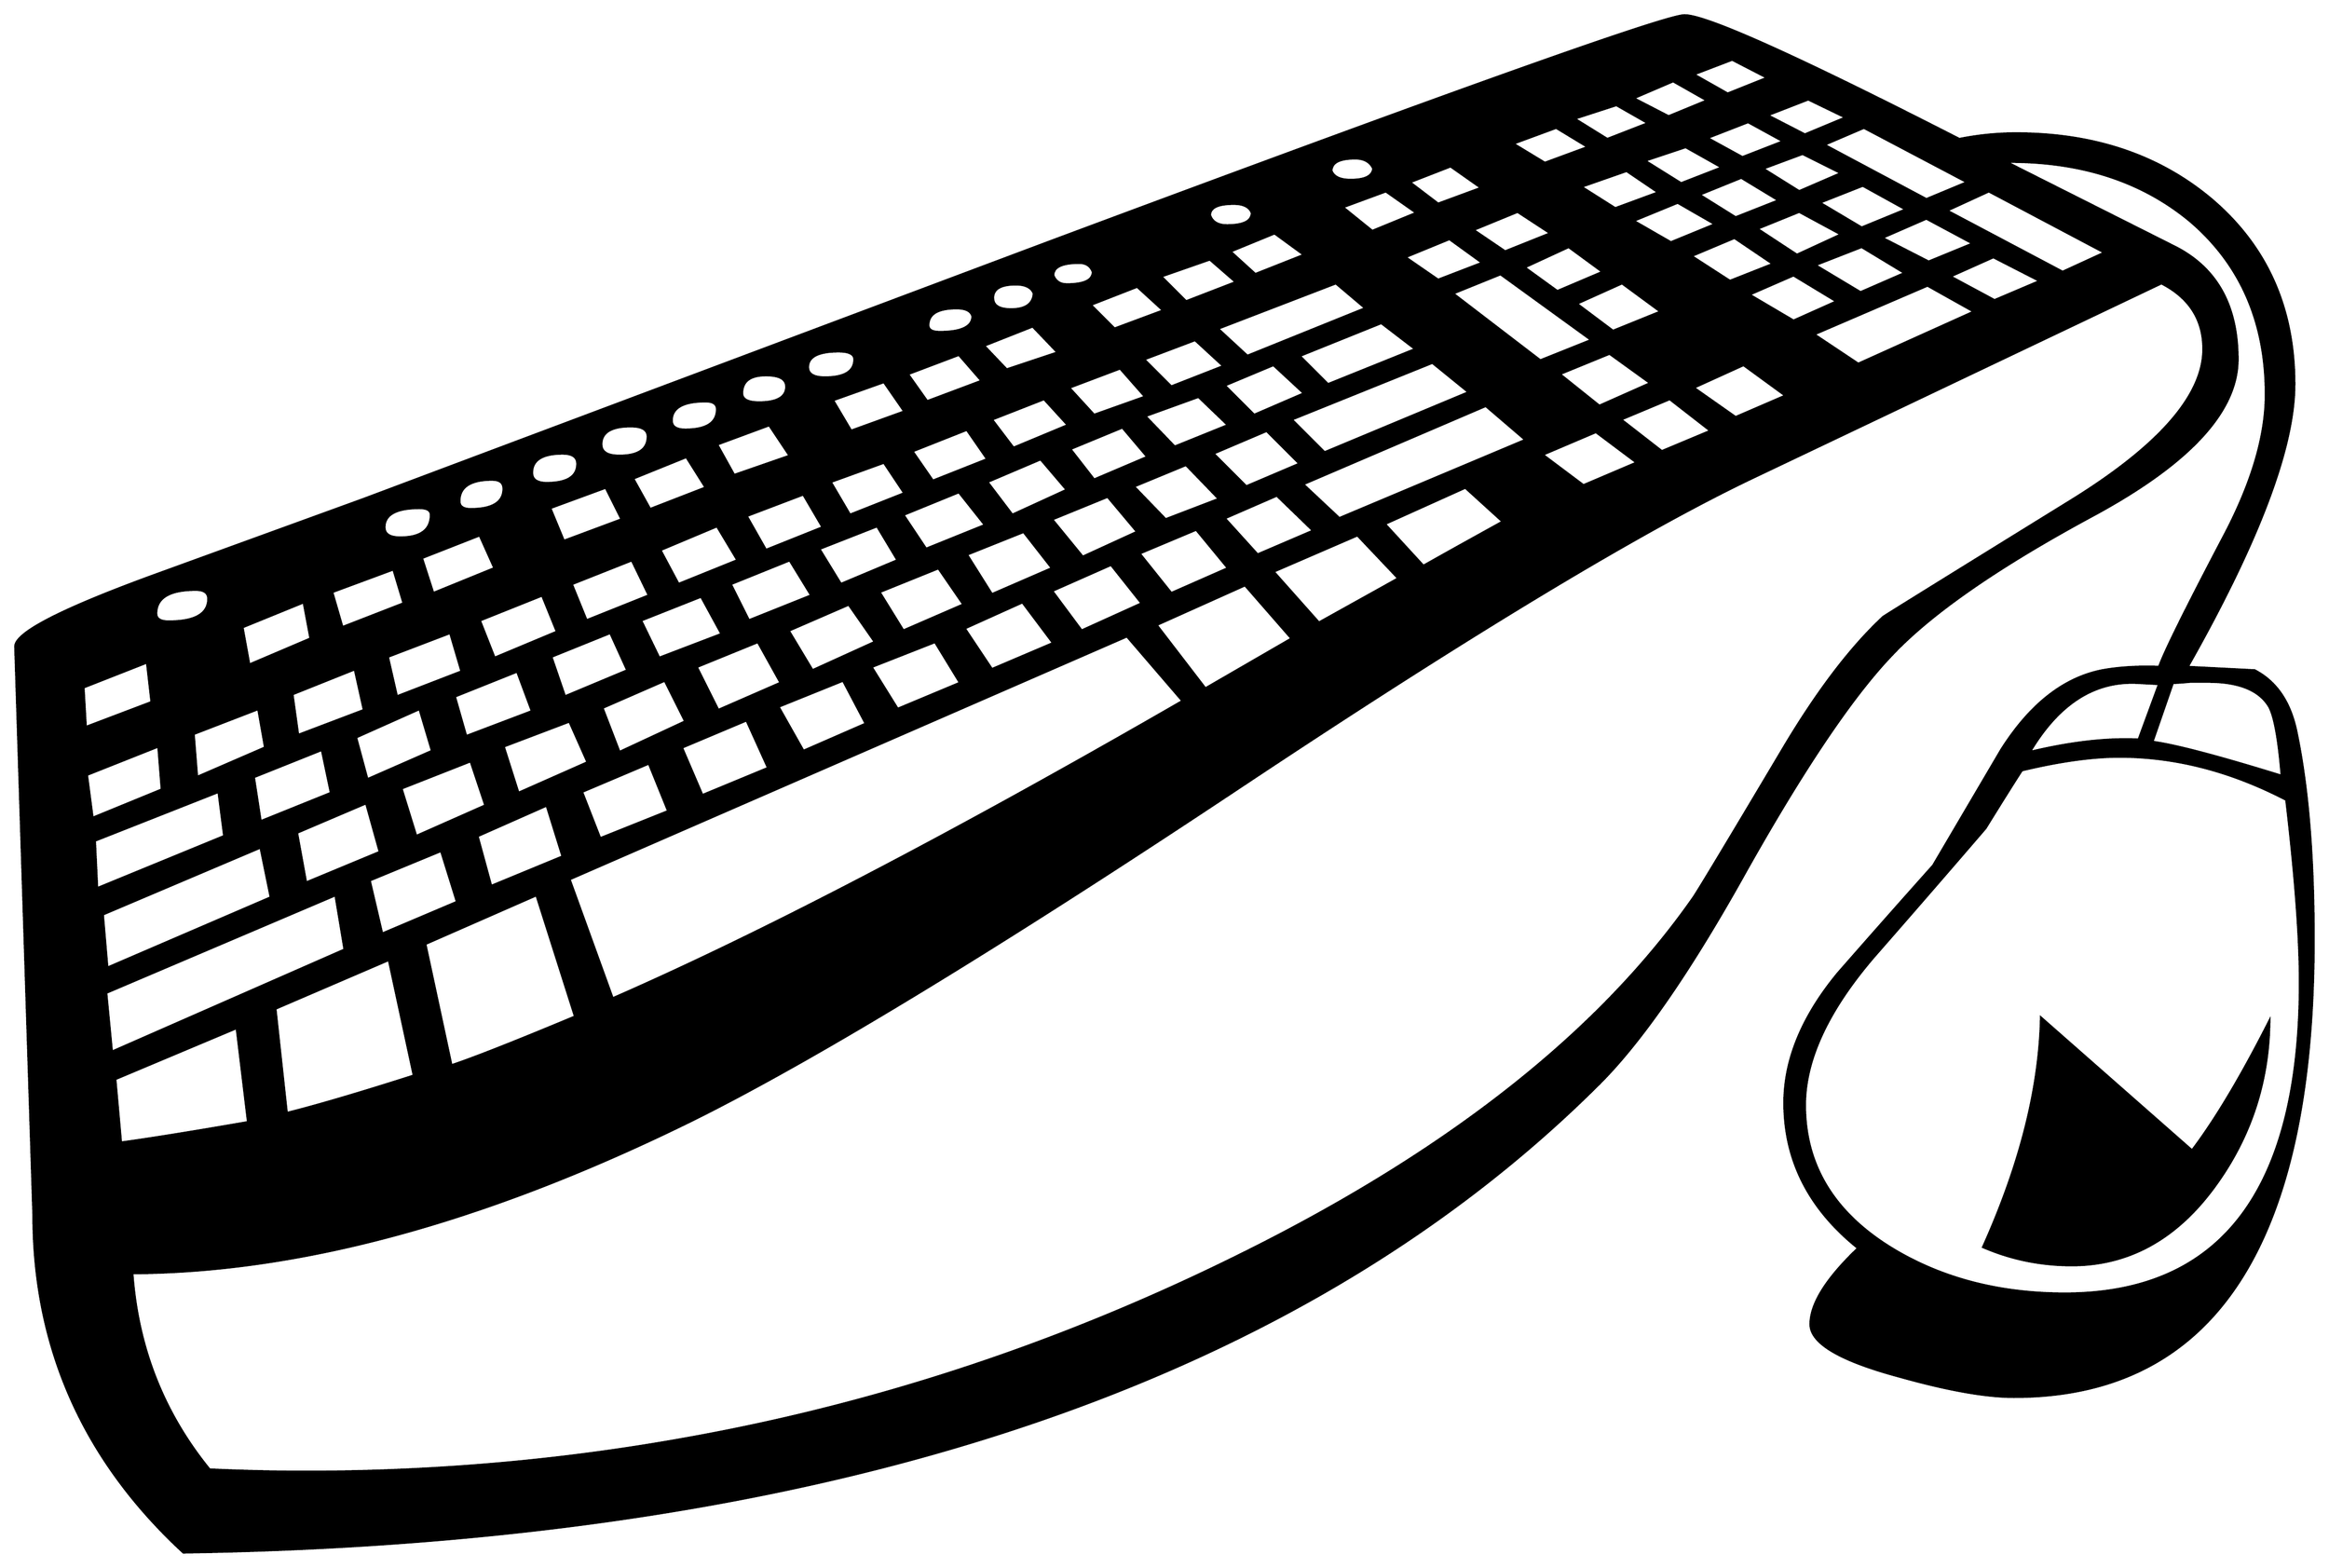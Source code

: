


\begin{tikzpicture}[y=0.80pt, x=0.80pt, yscale=-1.0, xscale=1.0, inner sep=0pt, outer sep=0pt]
\begin{scope}[shift={(100.0,1515.0)},nonzero rule]
  \path[draw=.,fill=.,line width=1.600pt] (2036.0,-254.0) ..
    controls (2036.0,14.667) and (1948.0,149.0) .. (1772.0,149.0)
    .. controls (1747.333,149.0) and (1713.667,143.0) ..
    (1671.0,131.0) .. controls (1619.0,117.0) and (1593.0,101.667)
    .. (1593.0,85.0) .. controls (1593.0,67.0) and (1607.0,44.667)
    .. (1635.0,18.0) .. controls (1591.667,-16.667) and
    (1570.0,-59.333) .. (1570.0,-110.0) .. controls
    (1570.0,-148.0) and (1585.667,-186.0) .. (1617.0,-224.0) ..
    controls (1645.0,-256.0) and (1673.0,-287.667) ..
    (1701.0,-319.0) .. controls (1721.0,-353.0) and
    (1741.0,-387.0) .. (1761.0,-421.0) .. controls
    (1786.333,-461.0) and (1816.0,-484.333) .. (1850.0,-491.0) ..
    controls (1864.667,-493.667) and (1881.333,-494.667) ..
    (1900.0,-494.0) .. controls (1904.667,-507.333) and
    (1924.0,-546.333) .. (1958.0,-611.0) .. controls
    (1982.0,-657.0) and (1994.0,-698.0) .. (1994.0,-734.0) ..
    controls (1994.0,-798.0) and (1971.667,-849.0) ..
    (1927.0,-887.0) .. controls (1884.333,-922.333) and
    (1830.333,-939.667) .. (1765.0,-939.0) -- (1914.0,-864.0) ..
    controls (1950.667,-845.333) and (1969.0,-812.333) ..
    (1969.0,-765.0) .. controls (1969.0,-719.0) and
    (1926.333,-673.0) .. (1841.0,-627.0) .. controls
    (1758.333,-582.333) and (1699.667,-541.667) .. (1665.0,-505.0) ..
    controls (1630.333,-469.0) and (1587.333,-405.333) ..
    (1536.0,-314.0) .. controls (1486.667,-225.333) and
    (1443.0,-162.333) .. (1405.0,-125.0) .. controls
    (1137.667,140.333) and (722.667,277.333) .. (160.0,286.0) ..
    controls (72.0,204.667) and (28.0,105.667) .. (28.0,-11.0) --
    (12.0,-512.0) .. controls (12.0,-524.0) and (52.0,-544.667) ..
    (132.0,-574.0) -- (319.0,-642.0) .. controls (519.667,-717.333)
    and (720.333,-792.667) .. (921.0,-868.0) .. controls
    (1278.333,-1001.333) and (1465.333,-1068.0) .. (1482.0,-1068.0) ..
    controls (1501.333,-1068.0) and (1582.0,-1031.667) ..
    (1724.0,-959.0) .. controls (1740.667,-962.333) and
    (1757.333,-964.0) .. (1774.0,-964.0) .. controls
    (1842.667,-964.0) and (1900.0,-944.667) .. (1946.0,-906.0) ..
    controls (1994.667,-864.667) and (2019.0,-810.333) ..
    (2019.0,-743.0) .. controls (2019.0,-687.667) and
    (1987.667,-604.667) .. (1925.0,-494.0) -- (1984.0,-491.0) ..
    controls (2003.333,-481.0) and (2015.667,-462.667) ..
    (2021.0,-436.0) .. controls (2031.0,-388.0) and
    (2036.0,-327.333) .. (2036.0,-254.0) -- cycle(1852.0,-859.0)
    -- (1750.0,-913.0) -- (1713.0,-896.0) -- (1815.0,-842.0) --
    (1852.0,-859.0) -- cycle(1731.0,-921.0) -- (1640.0,-969.0)
    -- (1605.0,-954.0) -- (1695.0,-906.0) -- (1731.0,-921.0) --
    cycle(1795.0,-834.0) -- (1754.0,-855.0) -- (1716.0,-838.0)
    -- (1755.0,-817.0) -- (1795.0,-834.0) --
    cycle(1624.0,-978.0) -- (1591.0,-994.0) -- (1555.0,-980.0)
    -- (1588.0,-963.0) -- (1624.0,-978.0) --
    cycle(1736.0,-867.0) -- (1695.0,-889.0) -- (1656.0,-872.0)
    -- (1697.0,-851.0) -- (1736.0,-867.0) --
    cycle(1677.0,-897.0) -- (1639.0,-918.0) -- (1601.0,-903.0)
    -- (1638.0,-881.0) -- (1677.0,-897.0) --
    cycle(1555.0,-1013.0) -- (1524.0,-1029.0) --
    (1490.0,-1016.0) -- (1520.0,-999.0) -- (1555.0,-1013.0) --
    cycle(1620.0,-929.0) -- (1586.0,-946.0) -- (1551.0,-933.0)
    -- (1583.0,-913.0) -- (1620.0,-929.0) --
    cycle(1569.0,-957.0) -- (1538.0,-974.0) -- (1502.0,-960.0)
    -- (1533.0,-943.0) -- (1569.0,-957.0) --
    cycle(1676.0,-841.0) -- (1638.0,-864.0) -- (1597.0,-848.0)
    -- (1637.0,-824.0) -- (1676.0,-841.0) --
    cycle(1502.0,-993.0) -- (1472.0,-1010.0) -- (1437.0,-995.0)
    -- (1468.0,-979.0) -- (1502.0,-993.0) --
    cycle(1737.0,-807.0) -- (1696.0,-830.0) -- (1596.0,-787.0)
    -- (1635.0,-761.0) -- (1737.0,-807.0) --
    cycle(1620.0,-875.0) -- (1583.0,-895.0) -- (1546.0,-880.0)
    -- (1581.0,-857.0) -- (1620.0,-875.0) --
    cycle(1565.0,-905.0) -- (1532.0,-925.0) -- (1495.0,-910.0)
    -- (1527.0,-890.0) -- (1565.0,-905.0) --
    cycle(1515.0,-934.0) -- (1483.0,-952.0) -- (1447.0,-940.0)
    -- (1479.0,-920.0) -- (1515.0,-934.0) --
    cycle(1616.0,-816.0) -- (1578.0,-839.0) -- (1539.0,-822.0)
    -- (1578.0,-799.0) -- (1616.0,-816.0) --
    cycle(1450.0,-973.0) -- (1422.0,-989.0) -- (1385.0,-977.0)
    -- (1414.0,-959.0) -- (1450.0,-973.0) --
    cycle(2008.0,-398.0) .. controls (2005.333,-430.0) and
    (2001.667,-450.333) .. (1997.0,-459.0) .. controls
    (1988.333,-473.667) and (1970.333,-481.0) .. (1943.0,-481.0) ..
    controls (1939.667,-481.0) and (1934.333,-481.0) ..
    (1927.0,-481.0) .. controls (1920.333,-480.333) and
    (1915.333,-480.0) .. (1912.0,-480.0) -- (1894.0,-428.0) ..
    controls (1914.0,-425.333) and (1952.0,-415.333) ..
    (2008.0,-398.0) -- cycle(1560.0,-849.0) -- (1526.0,-872.0)
    -- (1488.0,-856.0) -- (1522.0,-834.0) -- (1560.0,-849.0) --
    cycle(1509.0,-884.0) -- (1476.0,-903.0) -- (1437.0,-887.0)
    -- (1470.0,-868.0) -- (1509.0,-884.0) --
    cycle(1459.0,-912.0) -- (1431.0,-931.0) -- (1391.0,-917.0)
    -- (1421.0,-898.0) -- (1459.0,-912.0) --
    cycle(1397.0,-952.0) -- (1369.0,-969.0) -- (1331.0,-955.0)
    -- (1359.0,-938.0) -- (1397.0,-952.0) --
    cycle(1900.0,-479.0) -- (1881.0,-480.0) .. controls
    (1843.0,-482.0) and (1811.333,-461.667) .. (1786.0,-419.0) ..
    controls (1822.0,-427.667) and (1854.0,-431.333) ..
    (1882.0,-430.0) -- (1900.0,-479.0) -- cycle(1571.0,-733.0)
    -- (1534.0,-760.0) -- (1490.0,-740.0) -- (1527.0,-714.0) --
    (1571.0,-733.0) -- cycle(1461.0,-807.0) -- (1427.0,-832.0)
    -- (1387.0,-814.0) -- (1419.0,-790.0) -- (1461.0,-807.0) --
    cycle(1410.0,-842.0) -- (1380.0,-864.0) -- (1341.0,-846.0)
    -- (1370.0,-825.0) -- (1410.0,-842.0) --
    cycle(1364.0,-876.0) -- (1335.0,-895.0) -- (1296.0,-879.0)
    -- (1324.0,-860.0) -- (1364.0,-876.0) --
    cycle(1303.0,-916.0) -- (1276.0,-935.0) -- (1240.0,-921.0)
    -- (1265.0,-902.0) -- (1303.0,-916.0) --
    cycle(1505.0,-702.0) -- (1469.0,-730.0) -- (1426.0,-712.0)
    -- (1462.0,-684.0) -- (1505.0,-702.0) --
    cycle(1452.0,-744.0) -- (1416.0,-770.0) -- (1372.0,-752.0)
    -- (1407.0,-724.0) -- (1452.0,-744.0) --
    cycle(1400.0,-782.0) -- (1320.0,-840.0) -- (1278.0,-823.0)
    -- (1355.0,-764.0) -- (1400.0,-782.0) --
    cycle(1304.0,-850.0) -- (1275.0,-871.0) -- (1236.0,-855.0)
    -- (1265.0,-835.0) -- (1304.0,-850.0) --
    cycle(1208.0,-933.0) .. controls (1205.333,-939.0) and
    (1200.0,-942.0) .. (1192.0,-942.0) .. controls
    (1178.0,-942.0) and (1171.0,-938.333) .. (1171.0,-931.0) ..
    controls (1173.0,-925.667) and (1178.667,-923.0) ..
    (1188.0,-923.0) .. controls (1200.667,-923.0) and
    (1207.333,-926.333) .. (1208.0,-933.0) -- cycle(1246.0,-894.0)
    -- (1219.0,-913.0) -- (1181.0,-899.0) -- (1207.0,-878.0) --
    (1246.0,-894.0) -- cycle(1440.0,-674.0) -- (1404.0,-701.0)
    -- (1357.0,-681.0) -- (1393.0,-654.0) -- (1440.0,-674.0) --
    cycle(2024.0,-216.0) .. controls (2024.0,-255.333) and
    (2020.0,-309.0) .. (2012.0,-377.0) .. controls
    (1963.333,-402.333) and (1914.333,-415.0) .. (1865.0,-415.0) ..
    controls (1841.0,-415.0) and (1812.333,-411.0) ..
    (1779.0,-403.0) .. controls (1771.667,-391.667) and
    (1761.0,-374.667) .. (1747.0,-352.0) .. controls
    (1714.333,-314.0) and (1681.667,-276.333) .. (1649.0,-239.0) ..
    controls (1608.333,-191.667) and (1588.0,-148.0) ..
    (1588.0,-108.0) .. controls (1588.0,-54.667) and
    (1614.0,-12.333) .. (1666.0,19.0) .. controls (1709.333,45.0)
    and (1759.667,58.0) .. (1817.0,58.0) .. controls (1955.0,58.0)
    and (2024.0,-33.333) .. (2024.0,-216.0) --
    cycle(1101.0,-894.0) .. controls (1099.0,-899.333) and
    (1093.667,-902.0) .. (1085.0,-902.0) .. controls
    (1071.0,-902.0) and (1064.0,-898.667) .. (1064.0,-892.0) ..
    controls (1066.0,-886.0) and (1071.0,-883.0) ..
    (1079.0,-883.0) .. controls (1093.667,-883.0) and
    (1101.0,-886.667) .. (1101.0,-894.0) -- cycle(1147.0,-857.0)
    -- (1121.0,-876.0) -- (1082.0,-860.0) -- (1104.0,-840.0) --
    (1147.0,-857.0) -- cycle(1245.0,-774.0) -- (1215.0,-797.0)
    -- (1143.0,-768.0) -- (1168.0,-743.0) -- (1245.0,-774.0) --
    cycle(1292.0,-736.0) -- (1260.0,-762.0) -- (1136.0,-712.0)
    -- (1165.0,-683.0) -- (1292.0,-736.0) --
    cycle(1201.0,-810.0) -- (1175.0,-832.0) -- (1071.0,-792.0)
    -- (1097.0,-768.0) -- (1201.0,-810.0) --
    cycle(1342.0,-694.0) -- (1307.0,-724.0) -- (1146.0,-655.0)
    -- (1178.0,-625.0) -- (1342.0,-694.0) --
    cycle(1087.0,-833.0) -- (1064.0,-853.0) -- (1021.0,-838.0)
    -- (1043.0,-816.0) -- (1087.0,-833.0) --
    cycle(1322.0,-622.0) -- (1289.0,-652.0) -- (1218.0,-620.0)
    -- (1252.0,-583.0) .. controls (1267.333,-591.667) and
    (1290.667,-604.667) .. (1322.0,-622.0) -- cycle(1147.0,-735.0)
    -- (1120.0,-760.0) -- (1077.0,-742.0) -- (1103.0,-716.0) --
    (1147.0,-735.0) -- cycle(1076.0,-759.0) -- (1051.0,-782.0)
    -- (1006.0,-765.0) -- (1030.0,-741.0) -- (1076.0,-759.0) --
    cycle(1023.0,-808.0) -- (1000.0,-829.0) -- (959.0,-813.0) --
    (980.0,-792.0) -- (1023.0,-808.0) -- cycle(961.0,-842.0) ..
    controls (959.0,-847.333) and (955.0,-850.0) .. (949.0,-850.0)
    .. controls (933.667,-850.0) and (926.0,-846.333) ..
    (926.0,-839.0) .. controls (928.0,-833.667) and (932.0,-831.0)
    .. (938.0,-831.0) .. controls (953.333,-831.0) and
    (961.0,-834.667) .. (961.0,-842.0) -- cycle(1143.0,-673.0) --
    (1114.0,-702.0) -- (1067.0,-682.0) -- (1096.0,-653.0) --
    (1143.0,-673.0) -- cycle(1080.0,-707.0) -- (1054.0,-732.0)
    -- (1007.0,-715.0) -- (1033.0,-688.0) -- (1080.0,-707.0) --
    cycle(1230.0,-572.0) -- (1194.0,-610.0) -- (1120.0,-578.0)
    -- (1160.0,-533.0) -- (1230.0,-572.0) --
    cycle(1155.0,-614.0) -- (1123.0,-645.0) -- (1077.0,-625.0)
    -- (1106.0,-593.0) -- (1155.0,-614.0) -- cycle(909.0,-823.0)
    .. controls (907.0,-828.333) and (901.667,-831.0) ..
    (893.0,-831.0) .. controls (879.667,-831.0) and (873.0,-827.0)
    .. (873.0,-819.0) .. controls (873.0,-812.333) and
    (878.333,-809.0) .. (889.0,-809.0) .. controls (901.667,-809.0)
    and (908.333,-813.667) .. (909.0,-823.0) -- cycle(1007.0,-732.0)
    -- (985.0,-757.0) -- (940.0,-740.0) -- (962.0,-716.0) --
    (1007.0,-732.0) -- cycle(1072.0,-642.0) -- (1043.0,-672.0)
    -- (997.0,-653.0) -- (1025.0,-624.0) -- (1072.0,-642.0) --
    cycle(930.0,-771.0) -- (908.0,-794.0) -- (865.0,-777.0) --
    (885.0,-756.0) -- (930.0,-771.0) -- cycle(1009.0,-679.0) --
    (987.0,-705.0) -- (941.0,-686.0) -- (962.0,-659.0) --
    (1009.0,-679.0) -- cycle(855.0,-803.0) .. controls
    (853.667,-807.667) and (849.0,-810.0) .. (841.0,-810.0) ..
    controls (824.333,-810.0) and (816.0,-805.0) .. (816.0,-795.0)
    .. controls (816.0,-791.0) and (819.333,-789.0) ..
    (826.0,-789.0) .. controls (845.333,-789.0) and (855.0,-793.667)
    .. (855.0,-803.0) -- cycle(1080.0,-581.0) -- (1052.0,-615.0)
    -- (1002.0,-594.0) -- (1030.0,-559.0) -- (1080.0,-581.0) --
    cycle(939.0,-707.0) -- (918.0,-730.0) -- (872.0,-712.0) --
    (891.0,-687.0) -- (939.0,-707.0) -- cycle(1136.0,-519.0) --
    (1095.0,-566.0) -- (1017.0,-531.0) -- (1060.0,-475.0) --
    (1136.0,-519.0) -- cycle(1000.0,-613.0) -- (974.0,-644.0) --
    (925.0,-624.0) -- (952.0,-591.0) -- (1000.0,-613.0) --
    cycle(863.0,-746.0) -- (843.0,-769.0) -- (798.0,-752.0) --
    (815.0,-728.0) -- (863.0,-746.0) -- cycle(938.0,-650.0) --
    (915.0,-677.0) -- (868.0,-657.0) -- (890.0,-628.0) --
    (938.0,-650.0) -- cycle(1004.0,-550.0) -- (977.0,-584.0) --
    (925.0,-561.0) -- (951.0,-526.0) -- (1004.0,-550.0) --
    cycle(868.0,-677.0) -- (850.0,-703.0) -- (802.0,-684.0) --
    (820.0,-658.0) -- (868.0,-677.0) -- cycle(751.0,-765.0) ..
    controls (751.0,-769.667) and (746.333,-772.0) .. (737.0,-772.0)
    .. controls (719.0,-772.0) and (710.0,-767.333) ..
    (710.0,-758.0) .. controls (710.0,-752.0) and (715.0,-749.0)
    .. (725.0,-749.0) .. controls (742.333,-749.0) and
    (751.0,-754.333) .. (751.0,-765.0) -- cycle(795.0,-719.0) --
    (777.0,-745.0) -- (732.0,-729.0) -- (748.0,-702.0) --
    (795.0,-719.0) -- cycle(925.0,-581.0) -- (900.0,-613.0) --
    (850.0,-593.0) -- (872.0,-558.0) -- (925.0,-581.0) --
    cycle(866.0,-619.0) -- (843.0,-648.0) -- (794.0,-628.0) --
    (814.0,-598.0) -- (866.0,-619.0) -- cycle(795.0,-647.0) --
    (777.0,-674.0) -- (730.0,-657.0) -- (747.0,-628.0) --
    (795.0,-647.0) -- cycle(691.0,-741.0) .. controls
    (691.0,-747.667) and (685.0,-751.0) .. (673.0,-751.0) ..
    controls (659.0,-751.0) and (652.0,-745.667) .. (652.0,-735.0)
    .. controls (652.0,-729.667) and (657.0,-727.0) ..
    (667.0,-727.0) .. controls (683.0,-727.0) and (691.0,-731.667)
    .. (691.0,-741.0) -- cycle(926.0,-515.0) -- (899.0,-551.0)
    -- (848.0,-528.0) -- (872.0,-492.0) -- (926.0,-515.0) --
    cycle(847.0,-549.0) -- (825.0,-581.0) -- (773.0,-560.0) --
    (794.0,-526.0) -- (847.0,-549.0) -- cycle(694.0,-680.0) --
    (676.0,-707.0) -- (630.0,-690.0) -- (645.0,-663.0) --
    (694.0,-680.0) -- cycle(789.0,-588.0) -- (771.0,-618.0) --
    (720.0,-598.0) -- (739.0,-567.0) -- (789.0,-588.0) --
    cycle(1939.0,-774.0) .. controls (1939.0,-800.0) and
    (1926.667,-819.333) .. (1902.0,-832.0) -- (1545.0,-662.0) ..
    controls (1446.333,-615.333) and (1294.333,-523.667) ..
    (1089.0,-387.0) .. controls (878.333,-247.0) and
    (719.0,-150.0) .. (611.0,-96.0) .. controls (429.0,-6.0) and
    (263.667,39.333) .. (115.0,40.0) .. controls (119.667,105.333) and
    (142.333,163.0) .. (183.0,213.0) .. controls (213.667,214.333) and
    (241.667,215.0) .. (267.0,215.0) .. controls (381.0,215.0) and
    (492.0,205.333) .. (600.0,186.0) .. controls (769.333,156.0) and
    (932.667,102.0) .. (1090.0,24.0) .. controls (1273.333,-66.667)
    and (1406.667,-171.667) .. (1490.0,-291.0) .. controls
    (1495.333,-299.0) and (1521.0,-341.667) .. (1567.0,-419.0) ..
    controls (1597.667,-471.0) and (1627.667,-510.667) ..
    (1657.0,-538.0) .. controls (1657.667,-538.667) and
    (1713.0,-573.0) .. (1823.0,-641.0) .. controls
    (1900.333,-689.0) and (1939.0,-733.333) .. (1939.0,-774.0) --
    cycle(630.0,-721.0) .. controls (630.0,-725.667) and
    (626.667,-728.0) .. (620.0,-728.0) .. controls (600.0,-728.0)
    and (590.0,-722.333) .. (590.0,-711.0) .. controls
    (590.0,-705.667) and (594.0,-703.0) .. (602.0,-703.0) ..
    controls (620.667,-703.0) and (630.0,-709.0) .. (630.0,-721.0)
    -- cycle(723.0,-617.0) -- (706.0,-646.0) -- (656.0,-627.0)
    -- (673.0,-597.0) -- (723.0,-617.0) -- cycle(844.0,-480.0)
    -- (822.0,-516.0) -- (766.0,-494.0) -- (789.0,-457.0) --
    (844.0,-480.0) -- cycle(769.0,-516.0) -- (746.0,-549.0) --
    (693.0,-526.0) -- (714.0,-491.0) -- (769.0,-516.0) --
    cycle(620.0,-652.0) -- (603.0,-679.0) -- (556.0,-660.0) --
    (571.0,-633.0) -- (620.0,-652.0) -- cycle(569.0,-697.0) ..
    controls (569.0,-703.0) and (564.0,-706.0) .. (554.0,-706.0)
    .. controls (536.667,-706.0) and (528.0,-700.667) ..
    (528.0,-690.0) .. controls (528.0,-683.333) and (533.333,-680.0)
    .. (544.0,-680.0) .. controls (560.667,-680.0) and
    (569.0,-685.667) .. (569.0,-697.0) -- cycle(713.0,-557.0) --
    (694.0,-588.0) -- (642.0,-567.0) -- (658.0,-535.0) --
    (713.0,-557.0) -- cycle(648.0,-588.0) -- (630.0,-618.0) --
    (580.0,-597.0) -- (596.0,-567.0) -- (648.0,-588.0) --
    cycle(761.0,-444.0) -- (741.0,-482.0) -- (684.0,-459.0) --
    (706.0,-420.0) -- (761.0,-444.0) -- cycle(507.0,-673.0) ..
    controls (507.0,-679.0) and (502.667,-682.0) .. (494.0,-682.0)
    .. controls (476.0,-682.0) and (467.0,-676.333) ..
    (467.0,-665.0) .. controls (467.0,-659.0) and (471.333,-656.0)
    .. (480.0,-656.0) .. controls (498.0,-656.0) and
    (507.0,-661.667) .. (507.0,-673.0) -- cycle(546.0,-624.0) --
    (532.0,-652.0) -- (483.0,-634.0) -- (495.0,-605.0) --
    (546.0,-624.0) -- cycle(686.0,-480.0) -- (666.0,-516.0) --
    (612.0,-494.0) -- (631.0,-456.0) -- (686.0,-480.0) --
    cycle(1040.0,-464.0) -- (991.0,-521.0) -- (500.0,-307.0) --
    (538.0,-202.0) .. controls (669.333,-259.333) and (836.667,-346.667)
    .. (1040.0,-464.0) -- cycle(634.0,-523.0) -- (616.0,-556.0)
    -- (563.0,-535.0) -- (579.0,-502.0) -- (634.0,-523.0) --
    cycle(570.0,-557.0) -- (555.0,-588.0) -- (502.0,-567.0) --
    (515.0,-535.0) -- (570.0,-557.0) -- cycle(442.0,-651.0) ..
    controls (442.0,-656.333) and (438.667,-659.0) .. (432.0,-659.0)
    .. controls (412.667,-659.0) and (403.0,-652.667) ..
    (403.0,-640.0) .. controls (403.0,-635.333) and (406.333,-633.0)
    .. (413.0,-633.0) .. controls (432.333,-633.0) and
    (442.0,-639.0) .. (442.0,-651.0) -- cycle(675.0,-405.0) --
    (656.0,-447.0) -- (599.0,-423.0) -- (617.0,-381.0) --
    (675.0,-405.0) -- cycle(602.0,-446.0) -- (584.0,-482.0) --
    (529.0,-458.0) -- (544.0,-419.0) -- (602.0,-446.0) --
    cycle(551.0,-491.0) -- (536.0,-524.0) -- (484.0,-503.0) --
    (496.0,-468.0) -- (551.0,-491.0) -- cycle(434.0,-581.0) --
    (421.0,-610.0) -- (370.0,-590.0) -- (380.0,-559.0) --
    (434.0,-581.0) -- cycle(489.0,-525.0) -- (476.0,-557.0) --
    (421.0,-535.0) -- (434.0,-502.0) -- (489.0,-525.0) --
    cycle(378.0,-628.0) .. controls (378.0,-632.0) and
    (374.667,-634.0) .. (368.0,-634.0) .. controls (347.333,-634.0)
    and (337.0,-628.333) .. (337.0,-617.0) .. controls
    (337.0,-611.0) and (341.667,-608.0) .. (351.0,-608.0) ..
    controls (369.0,-608.0) and (378.0,-614.667) .. (378.0,-628.0)
    -- cycle(587.0,-367.0) -- (570.0,-409.0) -- (511.0,-384.0)
    -- (527.0,-343.0) -- (587.0,-367.0) -- cycle(467.0,-455.0)
    -- (454.0,-490.0) -- (399.0,-468.0) -- (409.0,-433.0) --
    (467.0,-455.0) -- cycle(516.0,-410.0) -- (500.0,-446.0) --
    (442.0,-424.0) -- (455.0,-383.0) -- (516.0,-410.0) --
    cycle(354.0,-550.0) -- (345.0,-580.0) -- (291.0,-560.0) --
    (300.0,-529.0) -- (354.0,-550.0) -- cycle(405.0,-490.0) --
    (395.0,-524.0) -- (340.0,-503.0) -- (348.0,-468.0) --
    (405.0,-490.0) -- cycle(494.0,-327.0) -- (480.0,-372.0) --
    (419.0,-345.0) -- (431.0,-301.0) -- (494.0,-327.0) --
    cycle(379.0,-420.0) -- (368.0,-457.0) -- (312.0,-432.0) --
    (322.0,-395.0) -- (379.0,-420.0) -- cycle(426.0,-372.0) --
    (413.0,-411.0) -- (352.0,-387.0) -- (365.0,-345.0) --
    (426.0,-372.0) -- cycle(272.0,-519.0) -- (266.0,-551.0) --
    (212.0,-529.0) -- (218.0,-496.0) -- (272.0,-519.0) --
    cycle(319.0,-456.0) -- (311.0,-492.0) -- (256.0,-470.0) --
    (261.0,-434.0) -- (319.0,-456.0) -- cycle(182.0,-554.0) ..
    controls (182.0,-559.333) and (178.333,-562.0) .. (171.0,-562.0)
    .. controls (147.667,-562.0) and (136.0,-555.0) ..
    (136.0,-541.0) .. controls (136.0,-536.333) and (139.667,-534.0)
    .. (147.0,-534.0) .. controls (170.333,-534.0) and
    (182.0,-540.667) .. (182.0,-554.0) -- cycle(401.0,-287.0) --
    (387.0,-332.0) -- (324.0,-306.0) -- (335.0,-259.0) --
    (401.0,-287.0) -- cycle(505.0,-186.0) -- (471.0,-293.0) --
    (373.0,-250.0) -- (396.0,-143.0) .. controls (416.0,-149.667)
    and (452.333,-164.0) .. (505.0,-186.0) -- cycle(290.0,-383.0)
    -- (282.0,-421.0) -- (222.0,-397.0) -- (228.0,-358.0) --
    (290.0,-383.0) -- cycle(333.0,-331.0) -- (321.0,-374.0) --
    (260.0,-348.0) -- (268.0,-304.0) -- (333.0,-331.0) --
    cycle(232.0,-423.0) -- (226.0,-457.0) -- (169.0,-435.0) --
    (172.0,-397.0) -- (232.0,-423.0) -- cycle(132.0,-463.0) --
    (128.0,-498.0) -- (72.0,-476.0) -- (74.0,-441.0) --
    (132.0,-463.0) -- cycle(141.0,-386.0) -- (138.0,-424.0) --
    (75.0,-399.0) -- (80.0,-361.0) -- (141.0,-386.0) --
    cycle(196.0,-345.0) -- (191.0,-384.0) -- (82.0,-341.0) --
    (84.0,-299.0) -- (196.0,-345.0) -- cycle(363.0,-134.0) --
    (341.0,-236.0) -- (241.0,-193.0) -- (251.0,-101.0) ..
    controls (277.667,-107.667) and (315.0,-118.667) .. (363.0,-134.0)
    -- cycle(237.0,-291.0) -- (228.0,-335.0) -- (89.0,-276.0) --
    (93.0,-229.0) -- (237.0,-291.0) -- cycle(302.0,-245.0) --
    (294.0,-293.0) -- (92.0,-207.0) -- (97.0,-155.0) --
    (302.0,-245.0) -- cycle(217.0,-93.0) -- (207.0,-176.0) --
    (100.0,-131.0) -- (105.0,-75.0) .. controls (129.667,-78.333)
    and (167.0,-84.333) .. (217.0,-93.0) -- cycle(1997.0,-182.0)
    .. controls (1996.333,-128.667) and (1980.667,-80.667) ..
    (1950.0,-38.0) .. controls (1916.0,9.333) and (1873.667,33.0) ..
    (1823.0,33.0) .. controls (1795.667,33.0) and (1769.667,27.667) ..
    (1745.0,17.0) .. controls (1777.667,-55.667) and (1794.667,-123.0)
    .. (1796.0,-185.0) -- (1929.0,-68.0) .. controls
    (1949.667,-95.333) and (1972.333,-133.333) .. (1997.0,-182.0) --
    cycle;
\end{scope}

\end{tikzpicture}

